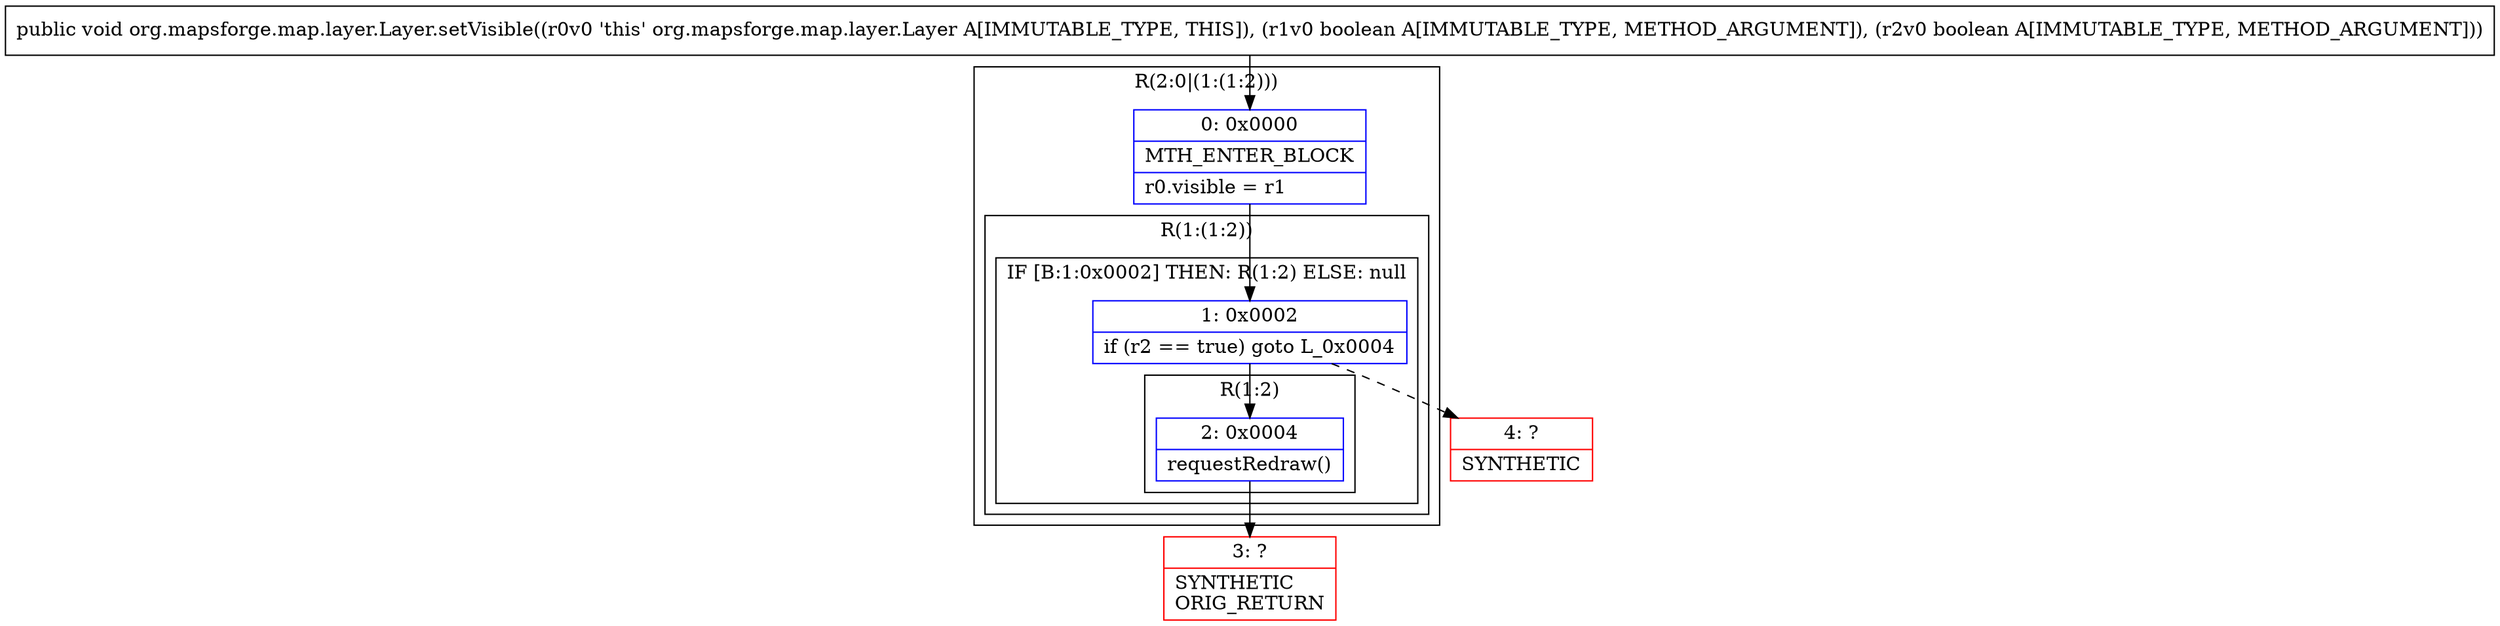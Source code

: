 digraph "CFG fororg.mapsforge.map.layer.Layer.setVisible(ZZ)V" {
subgraph cluster_Region_1669547688 {
label = "R(2:0|(1:(1:2)))";
node [shape=record,color=blue];
Node_0 [shape=record,label="{0\:\ 0x0000|MTH_ENTER_BLOCK\l|r0.visible = r1\l}"];
subgraph cluster_Region_1881269419 {
label = "R(1:(1:2))";
node [shape=record,color=blue];
subgraph cluster_IfRegion_464896805 {
label = "IF [B:1:0x0002] THEN: R(1:2) ELSE: null";
node [shape=record,color=blue];
Node_1 [shape=record,label="{1\:\ 0x0002|if (r2 == true) goto L_0x0004\l}"];
subgraph cluster_Region_166055590 {
label = "R(1:2)";
node [shape=record,color=blue];
Node_2 [shape=record,label="{2\:\ 0x0004|requestRedraw()\l}"];
}
}
}
}
Node_3 [shape=record,color=red,label="{3\:\ ?|SYNTHETIC\lORIG_RETURN\l}"];
Node_4 [shape=record,color=red,label="{4\:\ ?|SYNTHETIC\l}"];
MethodNode[shape=record,label="{public void org.mapsforge.map.layer.Layer.setVisible((r0v0 'this' org.mapsforge.map.layer.Layer A[IMMUTABLE_TYPE, THIS]), (r1v0 boolean A[IMMUTABLE_TYPE, METHOD_ARGUMENT]), (r2v0 boolean A[IMMUTABLE_TYPE, METHOD_ARGUMENT])) }"];
MethodNode -> Node_0;
Node_0 -> Node_1;
Node_1 -> Node_2;
Node_1 -> Node_4[style=dashed];
Node_2 -> Node_3;
}

